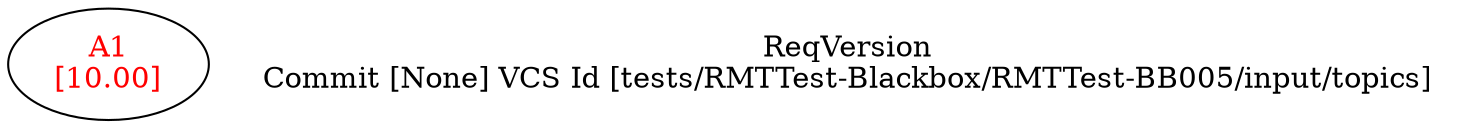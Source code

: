 digraph reqdeps {
rankdir=BT;
mclimit=10.0;
nslimit=10.0;ranksep=1;
"A1" [fontcolor=red,label="A1\n[10.00]"];
ReqVersion [shape=plaintext label="ReqVersion\nCommit [None] VCS Id [tests/RMTTest-Blackbox/RMTTest-BB005/input/topics]"]
}
